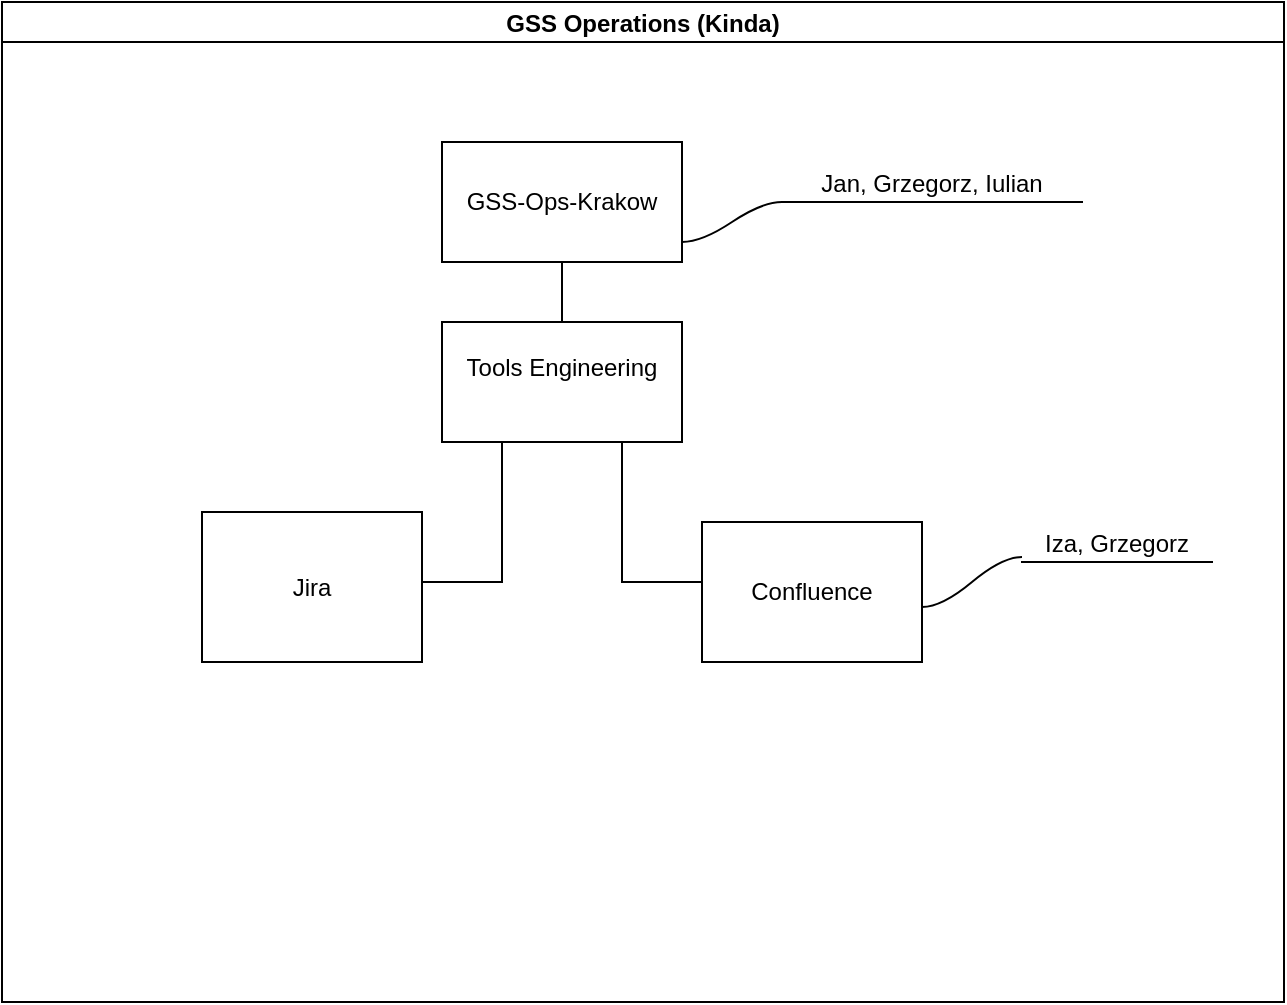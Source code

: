 <mxfile version="24.8.3">
  <diagram name="Page-1" id="pVQWC1jGHOwaY_-zfxfO">
    <mxGraphModel dx="2074" dy="1066" grid="1" gridSize="10" guides="1" tooltips="1" connect="1" arrows="1" fold="1" page="1" pageScale="1" pageWidth="827" pageHeight="1169" math="0" shadow="0">
      <root>
        <mxCell id="0" />
        <mxCell id="1" parent="0" />
        <mxCell id="QRc2MEtSZSXHwPeceDQB-15" value="GSS Operations (Kinda)" style="swimlane;startSize=20;horizontal=1;containerType=tree;newEdgeStyle={&quot;edgeStyle&quot;:&quot;elbowEdgeStyle&quot;,&quot;startArrow&quot;:&quot;none&quot;,&quot;endArrow&quot;:&quot;none&quot;};" vertex="1" parent="1">
          <mxGeometry x="100" y="290" width="641" height="500" as="geometry">
            <mxRectangle x="100" y="290" width="170" height="30" as="alternateBounds" />
          </mxGeometry>
        </mxCell>
        <mxCell id="QRc2MEtSZSXHwPeceDQB-16" value="" style="edgeStyle=elbowEdgeStyle;elbow=vertical;sourcePerimeterSpacing=0;targetPerimeterSpacing=0;startArrow=none;endArrow=none;rounded=0;curved=0;" edge="1" parent="QRc2MEtSZSXHwPeceDQB-15" source="QRc2MEtSZSXHwPeceDQB-18" target="QRc2MEtSZSXHwPeceDQB-19">
          <mxGeometry relative="1" as="geometry" />
        </mxCell>
        <mxCell id="QRc2MEtSZSXHwPeceDQB-17" value="" style="edgeStyle=elbowEdgeStyle;elbow=vertical;sourcePerimeterSpacing=0;targetPerimeterSpacing=0;startArrow=none;endArrow=none;rounded=0;curved=0;exitX=0.75;exitY=1;exitDx=0;exitDy=0;entryX=0;entryY=0.5;entryDx=0;entryDy=0;" edge="1" parent="QRc2MEtSZSXHwPeceDQB-15">
          <mxGeometry relative="1" as="geometry">
            <mxPoint x="310" y="220" as="sourcePoint" />
            <mxPoint x="370" y="285" as="targetPoint" />
            <Array as="points">
              <mxPoint x="340" y="290" />
            </Array>
          </mxGeometry>
        </mxCell>
        <UserObject label="GSS-Ops-Krakow" treeRoot="1" id="QRc2MEtSZSXHwPeceDQB-18">
          <mxCell style="whiteSpace=wrap;html=1;align=center;treeFolding=1;treeMoving=1;newEdgeStyle={&quot;edgeStyle&quot;:&quot;elbowEdgeStyle&quot;,&quot;startArrow&quot;:&quot;none&quot;,&quot;endArrow&quot;:&quot;none&quot;};" vertex="1" parent="QRc2MEtSZSXHwPeceDQB-15">
            <mxGeometry x="220" y="70" width="120" height="60" as="geometry" />
          </mxCell>
        </UserObject>
        <mxCell id="QRc2MEtSZSXHwPeceDQB-19" value="&lt;div&gt;Tools Engineering&lt;/div&gt;&lt;div&gt;&lt;br&gt;&lt;/div&gt;" style="whiteSpace=wrap;html=1;align=center;verticalAlign=middle;treeFolding=1;treeMoving=1;newEdgeStyle={&quot;edgeStyle&quot;:&quot;elbowEdgeStyle&quot;,&quot;startArrow&quot;:&quot;none&quot;,&quot;endArrow&quot;:&quot;none&quot;};" vertex="1" parent="QRc2MEtSZSXHwPeceDQB-15">
          <mxGeometry x="220" y="160" width="120" height="60" as="geometry" />
        </mxCell>
        <mxCell id="QRc2MEtSZSXHwPeceDQB-20" value="&lt;div&gt;Confluence&lt;/div&gt;" style="whiteSpace=wrap;html=1;align=center;verticalAlign=middle;treeFolding=1;treeMoving=1;newEdgeStyle={&quot;edgeStyle&quot;:&quot;elbowEdgeStyle&quot;,&quot;startArrow&quot;:&quot;none&quot;,&quot;endArrow&quot;:&quot;none&quot;};" vertex="1" parent="QRc2MEtSZSXHwPeceDQB-15">
          <mxGeometry x="350" y="260" width="110" height="70" as="geometry" />
        </mxCell>
        <mxCell id="QRc2MEtSZSXHwPeceDQB-23" value="Jira" style="whiteSpace=wrap;html=1;align=center;verticalAlign=middle;treeFolding=1;treeMoving=1;newEdgeStyle={&quot;edgeStyle&quot;:&quot;elbowEdgeStyle&quot;,&quot;startArrow&quot;:&quot;none&quot;,&quot;endArrow&quot;:&quot;none&quot;};" vertex="1" parent="QRc2MEtSZSXHwPeceDQB-15">
          <mxGeometry x="100" y="255" width="110" height="75" as="geometry" />
        </mxCell>
        <mxCell id="QRc2MEtSZSXHwPeceDQB-24" value="" style="edgeStyle=elbowEdgeStyle;elbow=vertical;sourcePerimeterSpacing=0;targetPerimeterSpacing=0;startArrow=none;endArrow=none;rounded=0;curved=0;exitX=0.25;exitY=1;exitDx=0;exitDy=0;entryX=1;entryY=0.5;entryDx=0;entryDy=0;" edge="1" target="QRc2MEtSZSXHwPeceDQB-23" parent="QRc2MEtSZSXHwPeceDQB-15" source="QRc2MEtSZSXHwPeceDQB-19">
          <mxGeometry relative="1" as="geometry">
            <mxPoint x="90" y="270" as="sourcePoint" />
            <Array as="points">
              <mxPoint x="240" y="290" />
            </Array>
          </mxGeometry>
        </mxCell>
        <mxCell id="QRc2MEtSZSXHwPeceDQB-25" value="Iza, Grzegorz" style="whiteSpace=wrap;html=1;shape=partialRectangle;top=0;left=0;bottom=1;right=0;points=[[0,1],[1,1]];fillColor=none;align=center;verticalAlign=bottom;routingCenterY=0.5;snapToPoint=1;recursiveResize=0;autosize=1;treeFolding=1;treeMoving=1;newEdgeStyle={&quot;edgeStyle&quot;:&quot;entityRelationEdgeStyle&quot;,&quot;startArrow&quot;:&quot;none&quot;,&quot;endArrow&quot;:&quot;none&quot;,&quot;segment&quot;:10,&quot;curved&quot;:1,&quot;sourcePerimeterSpacing&quot;:0,&quot;targetPerimeterSpacing&quot;:0};" vertex="1" parent="QRc2MEtSZSXHwPeceDQB-15">
          <mxGeometry x="510" y="250" width="95" height="30" as="geometry" />
        </mxCell>
        <mxCell id="QRc2MEtSZSXHwPeceDQB-26" value="" style="edgeStyle=entityRelationEdgeStyle;startArrow=none;endArrow=none;segment=10;curved=1;sourcePerimeterSpacing=0;targetPerimeterSpacing=0;rounded=0;" edge="1" parent="QRc2MEtSZSXHwPeceDQB-15">
          <mxGeometry relative="1" as="geometry">
            <mxPoint x="460" y="302.5" as="sourcePoint" />
            <mxPoint x="510" y="277.5" as="targetPoint" />
          </mxGeometry>
        </mxCell>
        <mxCell id="QRc2MEtSZSXHwPeceDQB-27" value="Jan, Grzegorz, Iulian" style="whiteSpace=wrap;html=1;shape=partialRectangle;top=0;left=0;bottom=1;right=0;points=[[0,1],[1,1]];fillColor=none;align=center;verticalAlign=bottom;routingCenterY=0.5;snapToPoint=1;recursiveResize=0;autosize=1;treeFolding=1;treeMoving=1;newEdgeStyle={&quot;edgeStyle&quot;:&quot;entityRelationEdgeStyle&quot;,&quot;startArrow&quot;:&quot;none&quot;,&quot;endArrow&quot;:&quot;none&quot;,&quot;segment&quot;:10,&quot;curved&quot;:1,&quot;sourcePerimeterSpacing&quot;:0,&quot;targetPerimeterSpacing&quot;:0};" vertex="1" parent="QRc2MEtSZSXHwPeceDQB-15">
          <mxGeometry x="390" y="70" width="150" height="30" as="geometry" />
        </mxCell>
        <mxCell id="QRc2MEtSZSXHwPeceDQB-28" value="" style="edgeStyle=entityRelationEdgeStyle;startArrow=none;endArrow=none;segment=10;curved=1;sourcePerimeterSpacing=0;targetPerimeterSpacing=0;rounded=0;" edge="1" target="QRc2MEtSZSXHwPeceDQB-27" parent="QRc2MEtSZSXHwPeceDQB-15">
          <mxGeometry relative="1" as="geometry">
            <mxPoint x="340" y="120" as="sourcePoint" />
          </mxGeometry>
        </mxCell>
      </root>
    </mxGraphModel>
  </diagram>
</mxfile>
